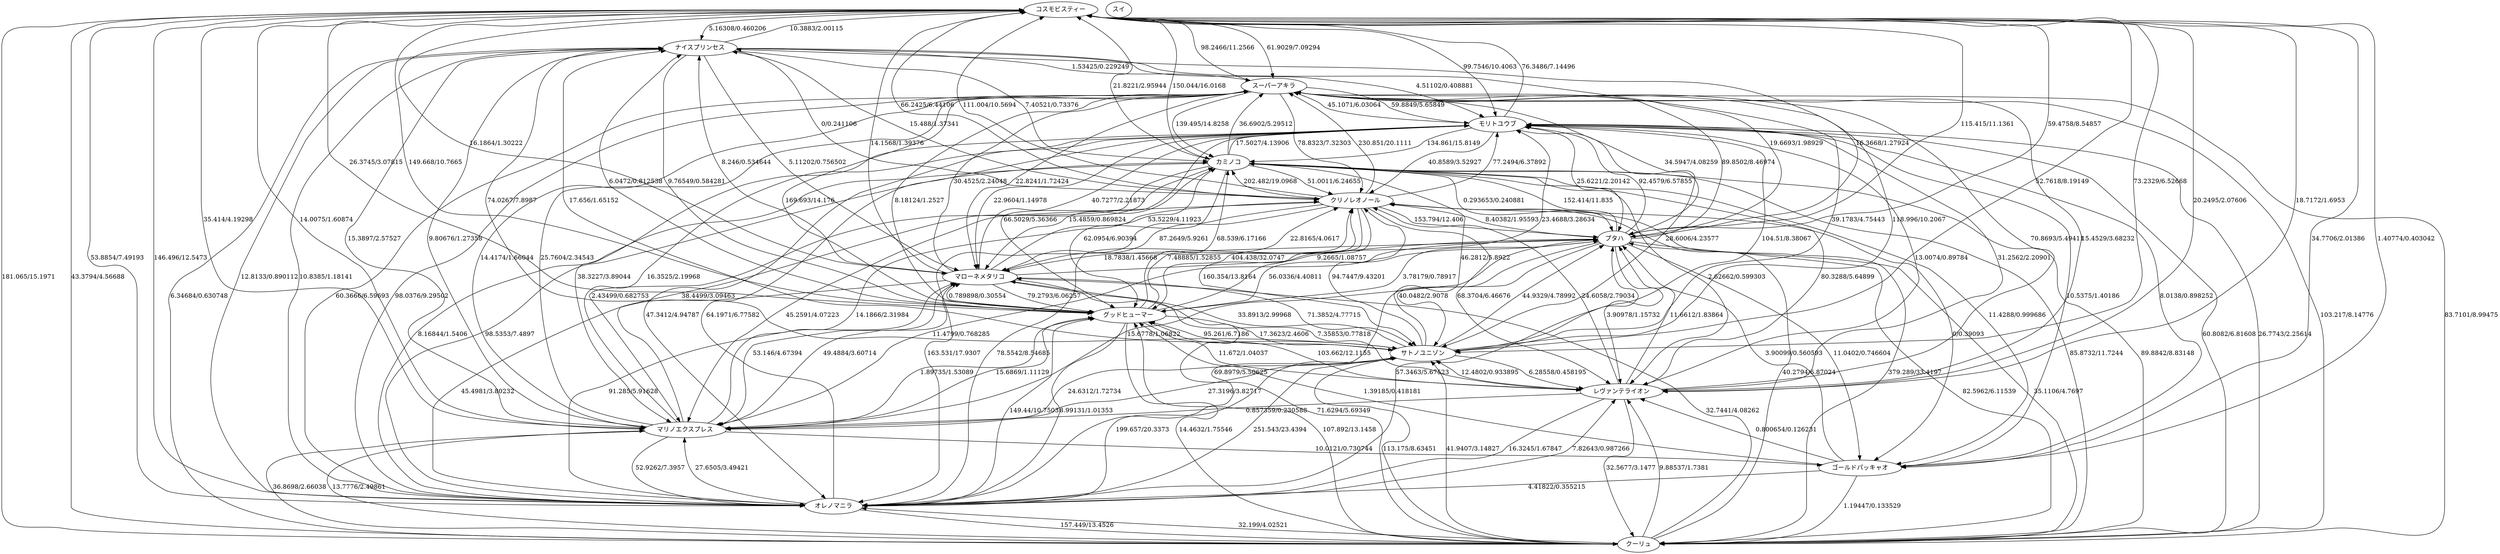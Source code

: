 digraph G {
0[label=コスモビスティー];
1[label=ナイスプリンセス];
2[label=クーリュ];
3[label=オレノマニラ];
4[label=マリノエクスプレス];
5[label=レヴァンテライオン];
6[label=サトノユニゾン];
7[label=グッドヒューマー];
8[label=ゴールドパッキャオ];
9[label=マローネメタリコ];
10[label=スイ];
11[label=プタハ];
12[label=クリノレオノール];
13[label=カミノコ];
14[label=モリトユウブ];
15[label=スーパーアキラ];
0->1[label="5.16308/0.460206"];
0->2[label="181.065/15.1971"];
0->3[label="53.8854/7.49193"];
0->4[label="14.0075/1.60874"];
0->5[label="20.2495/2.07606"];
0->6[label="73.2329/6.52668"];
0->7[label="149.668/10.7665"];
0->8[label="34.7706/2.01386"];
0->9[label="16.1864/1.30222"];
0->11[label="59.4758/8.54857"];
0->12[label="66.2425/6.44106"];
0->13[label="150.044/16.0168"];
0->14[label="99.7546/10.4063"];
0->15[label="61.9029/7.09294"];
1->0[label="10.3883/2.00115"];
1->2[label="6.34684/0.630748"];
1->3[label="12.8133/0.890112"];
1->4[label="15.3897/2.57527"];
1->6[label="74.0267/7.8987"];
1->7[label="9.76549/0.584281"];
1->9[label="5.11202/0.756502"];
1->11[label="19.6693/1.98929"];
1->12[label="0/0.241106"];
1->13[label="7.40521/0.73376"];
1->14[label="4.51102/0.408881"];
1->15[label="1.53425/0.229249"];
2->0[label="43.3794/4.56688"];
2->3[label="32.199/4.02521"];
2->4[label="13.7776/2.49861"];
2->5[label="9.88537/1.7381"];
2->6[label="41.9407/3.14827"];
2->7[label="107.892/13.1458"];
2->9[label="32.7441/4.08262"];
2->11[label="35.1106/4.7697"];
2->12[label="40.2794/6.87024"];
2->13[label="89.8842/8.83148"];
2->14[label="26.7743/2.25614"];
2->15[label="83.7101/8.99475"];
3->0[label="146.496/12.5473"];
3->1[label="10.8385/1.18141"];
3->2[label="157.449/13.4526"];
3->4[label="27.6505/3.49421"];
3->5[label="7.82643/0.987266"];
3->6[label="199.657/20.3373"];
3->7[label="149.44/10.7503"];
3->9[label="91.285/5.91628"];
3->11[label="57.3463/5.67523"];
3->12[label="78.5542/8.54685"];
3->13[label="98.5353/7.4897"];
3->14[label="64.1971/6.77582"];
3->15[label="98.0376/9.29502"];
4->0[label="35.414/4.19298"];
4->1[label="9.80676/1.27358"];
4->2[label="36.8698/2.66038"];
4->3[label="52.9262/7.3957"];
4->6[label="27.3196/3.82717"];
4->7[label="15.6869/1.11129"];
4->8[label="10.0121/0.730744"];
4->9[label="49.4884/3.60714"];
4->11[label="15.6778/1.06822"];
4->12[label="14.1866/2.31984"];
4->13[label="38.4499/3.09463"];
4->14[label="16.3525/2.19968"];
4->15[label="25.7604/2.34543"];
5->0[label="18.7172/1.6953"];
5->2[label="32.5677/3.1477"];
5->3[label="16.3245/1.67847"];
5->4[label="0.857359/0.230588"];
5->6[label="12.4802/0.933895"];
5->7[label="103.662/12.1155"];
5->11[label="11.6612/1.83864"];
5->12[label="24.6058/2.79034"];
5->13[label="80.3288/5.64899"];
5->14[label="31.2562/2.20901"];
5->15[label="70.8693/5.49411"];
6->0[label="52.7618/8.19149"];
6->1[label="17.656/1.65152"];
6->2[label="113.175/8.63451"];
6->3[label="251.543/23.4394"];
6->4[label="24.6312/1.72734"];
6->5[label="6.28558/0.458195"];
6->7[label="95.261/6.7186"];
6->9[label="33.8913/2.99968"];
6->11[label="44.9329/4.78992"];
6->12[label="94.7447/9.43201"];
6->13[label="46.2812/5.8922"];
6->14[label="104.51/8.38067"];
6->15[label="118.996/10.2067"];
7->0[label="26.3745/3.07815"];
7->1[label="6.0472/0.812538"];
7->2[label="14.4632/1.75546"];
7->3[label="8.99131/1.01353"];
7->4[label="1.89735/1.53089"];
7->5[label="11.672/1.04037"];
7->6[label="17.3623/2.4606"];
7->9[label="0.789898/0.30554"];
7->11[label="3.78179/0.78917"];
7->12[label="7.48885/1.52855"];
7->13[label="68.539/6.17166"];
7->14[label="23.4688/3.28634"];
7->15[label="8.18124/1.2527"];
8->0[label="1.40774/0.403042"];
8->2[label="1.19447/0.133529"];
8->3[label="4.41822/0.355215"];
8->5[label="0.800654/0.126231"];
8->7[label="1.39185/0.418181"];
8->11[label="3.90099/0.560593"];
8->14[label="8.0138/0.898252"];
9->0[label="14.1568/1.39376"];
9->1[label="8.246/0.534644"];
9->2[label="71.6294/5.69349"];
9->3[label="45.4981/3.80232"];
9->4[label="53.146/4.67394"];
9->5[label="7.35853/0.77818"];
9->6[label="71.3852/4.77715"];
9->7[label="79.2793/6.06257"];
9->11[label="9.2665/1.08757"];
9->12[label="22.8165/4.0617"];
9->13[label="53.5229/4.11923"];
9->14[label="40.7277/2.21873"];
9->15[label="30.4525/2.24048"];
11->0[label="115.415/11.1361"];
11->1[label="16.3668/1.27924"];
11->2[label="82.5962/6.11539"];
11->3[label="69.8979/5.50625"];
11->4[label="11.4799/0.768285"];
11->5[label="3.90978/1.15732"];
11->6[label="40.0482/2.9078"];
11->7[label="56.0336/4.40811"];
11->8[label="11.0402/0.746604"];
11->9[label="18.7838/1.45668"];
11->12[label="8.40382/1.95593"];
11->13[label="152.414/11.835"];
11->14[label="92.4579/6.57855"];
11->15[label="89.8502/8.46974"];
12->0[label="111.004/10.5694"];
12->1[label="15.488/1.37341"];
12->2[label="379.289/33.4197"];
12->3[label="163.531/17.9307"];
12->4[label="45.2591/4.07223"];
12->5[label="68.3704/6.46676"];
12->6[label="160.354/13.8164"];
12->7[label="404.438/32.0747"];
12->8[label="0/0.39093"];
12->9[label="87.2649/5.9261"];
12->11[label="153.794/12.406"];
12->13[label="202.482/19.0968"];
12->14[label="77.2494/6.37892"];
12->15[label="230.851/20.1111"];
13->0[label="21.8221/2.95944"];
13->2[label="85.8732/11.7244"];
13->3[label="8.16844/1.5406"];
13->4[label="2.43499/0.682753"];
13->5[label="2.62662/0.599303"];
13->7[label="62.0954/6.90394"];
13->8[label="11.4288/0.999686"];
13->9[label="15.4859/0.869824"];
13->11[label="0.293653/0.240881"];
13->12[label="51.0011/6.24655"];
13->14[label="17.5027/4.13906"];
13->15[label="36.6902/5.29512"];
14->0[label="76.3486/7.14496"];
14->2[label="60.8082/6.81608"];
14->3[label="47.3412/4.94787"];
14->4[label="38.3227/3.89044"];
14->5[label="13.0074/0.89784"];
14->6[label="28.6006/4.23577"];
14->7[label="66.5029/5.36366"];
14->8[label="10.5375/1.40186"];
14->9[label="22.9604/1.14978"];
14->11[label="25.6221/2.20142"];
14->12[label="40.8589/3.52927"];
14->13[label="134.861/15.8149"];
14->15[label="45.1071/6.03064"];
15->0[label="98.2466/11.2566"];
15->2[label="103.217/8.14776"];
15->3[label="60.3666/6.59693"];
15->4[label="14.4174/1.66044"];
15->5[label="15.4529/3.68232"];
15->6[label="39.1783/4.75443"];
15->7[label="169.693/14.176"];
15->9[label="22.8241/1.72424"];
15->11[label="34.5947/4.08259"];
15->12[label="78.8323/7.32303"];
15->13[label="139.495/14.8258"];
15->14[label="59.8849/5.65849"];
}

